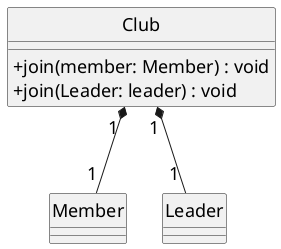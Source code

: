 @startuml
skinparam classAttributeIconSize 0
skinparam monochrome true
skinparam classFontSize 18
skinparam classFontName Menlo
skinparam classAttributeFontSize 18
skinparam classAttributeFontName Menlo
skinparam shadowing false
skinparam arrowFontSize 18
skinparam arrowFontName Menlo

hide circle

class Club {
+join(member: Member) : void
+join(Leader: leader) : void
}

Club "1 " *-- "1" Member : "   "
Club "1" *-- "1 " Leader : "   "
@enduml